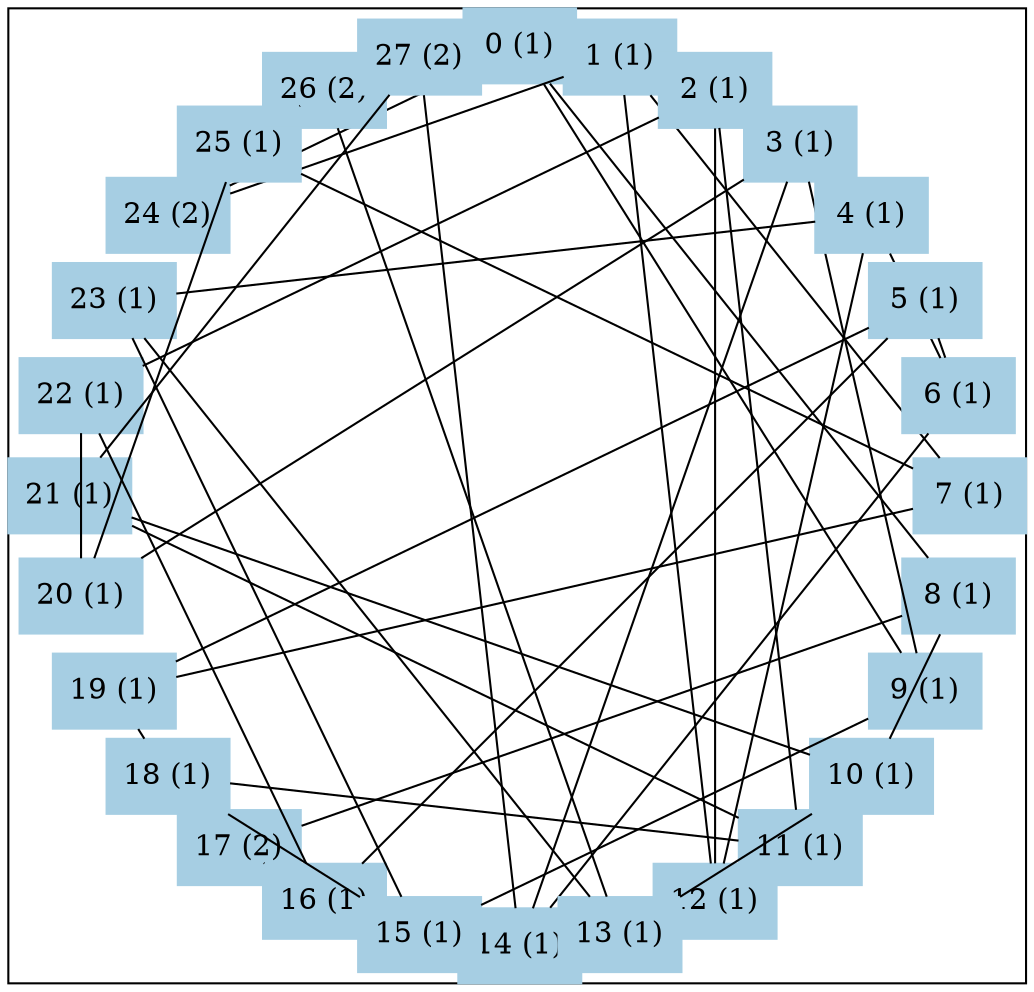 graph test2 {
	graph [
		charset="utf-8",
		layout=neato
	];
	node [
		shape=box;
		style="solid, filled"
		colorscheme = paired12	];

	subgraph cluster_sub0 {
	node[ color=1 ]
	0[
		pos="5.000, 3.000!", 
		label="0 (1)"
	]
	1[
		pos="5.668, 2.925!", 
		label="1 (1)"
	]
	2[
		pos="6.302, 2.703!", 
		label="2 (1)"
	]
	3[
		pos="6.870, 2.345!", 
		label="3 (1)"
	]
	4[
		pos="7.345, 1.870!", 
		label="4 (1)"
	]
	5[
		pos="7.703, 1.302!", 
		label="5 (1)"
	]
	6[
		pos="7.925, 0.668!", 
		label="6 (1)"
	]
	7[
		pos="8.000, -0.000!", 
		label="7 (1)"
	]
	8[
		pos="7.925, -0.668!", 
		label="8 (1)"
	]
	9[
		pos="7.703, -1.302!", 
		label="9 (1)"
	]
	10[
		pos="7.345, -1.870!", 
		label="10 (1)"
	]
	11[
		pos="6.870, -2.345!", 
		label="11 (1)"
	]
	12[
		pos="6.302, -2.703!", 
		label="12 (1)"
	]
	13[
		pos="5.668, -2.925!", 
		label="13 (1)"
	]
	14[
		pos="5.000, -3.000!", 
		label="14 (1)"
	]
	15[
		pos="4.332, -2.925!", 
		label="15 (1)"
	]
	16[
		pos="3.698, -2.703!", 
		label="16 (1)"
	]
	17[
		pos="3.130, -2.345!", 
		label="17 (2)"
	]
	18[
		pos="2.655, -1.870!", 
		label="18 (1)"
	]
	19[
		pos="2.297, -1.302!", 
		label="19 (1)"
	]
	20[
		pos="2.075, -0.668!", 
		label="20 (1)"
	]
	21[
		pos="2.000, -0.000!", 
		label="21 (1)"
	]
	22[
		pos="2.075, 0.668!", 
		label="22 (1)"
	]
	23[
		pos="2.297, 1.302!", 
		label="23 (1)"
	]
	24[
		pos="2.655, 1.870!", 
		label="24 (2)"
	]
	25[
		pos="3.130, 2.345!", 
		label="25 (1)"
	]
	26[
		pos="3.698, 2.703!", 
		label="26 (2)"
	]
	27[
		pos="4.332, 2.925!", 
		label="27 (2)"
	]
	}

	0--8
	0--24
	0--9
	1--7
	1--24
	1--12
	2--11
	2--22
	2--12
	3--20
	3--14
	3--9
	4--6
	4--23
	4--12
	5--16
	5--19
	5--6
	6--14
	7--25
	7--19
	8--17
	8--10
	9--15
	10--13
	10--21
	11--18
	11--21
	13--26
	13--23
	14--27
	15--23
	15--18
	16--17
	16--22
	18--19
	20--22
	20--25
	21--27
	25--26
}